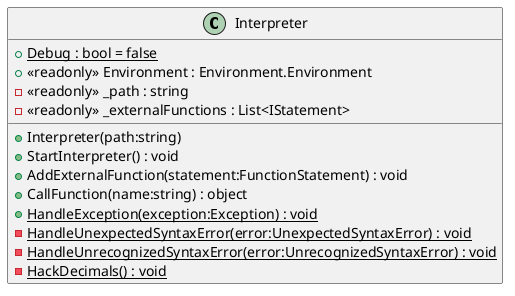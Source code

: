 @startuml
class Interpreter {
    + {static} Debug : bool = false
    + <<readonly>> Environment : Environment.Environment
    - <<readonly>> _path : string
    - <<readonly>> _externalFunctions : List<IStatement>
    + Interpreter(path:string)
    + StartInterpreter() : void
    + AddExternalFunction(statement:FunctionStatement) : void
    + CallFunction(name:string) : object
    + {static} HandleException(exception:Exception) : void
    - {static} HandleUnexpectedSyntaxError(error:UnexpectedSyntaxError) : void
    - {static} HandleUnrecognizedSyntaxError(error:UnrecognizedSyntaxError) : void
    - {static} HackDecimals() : void
}
@enduml
